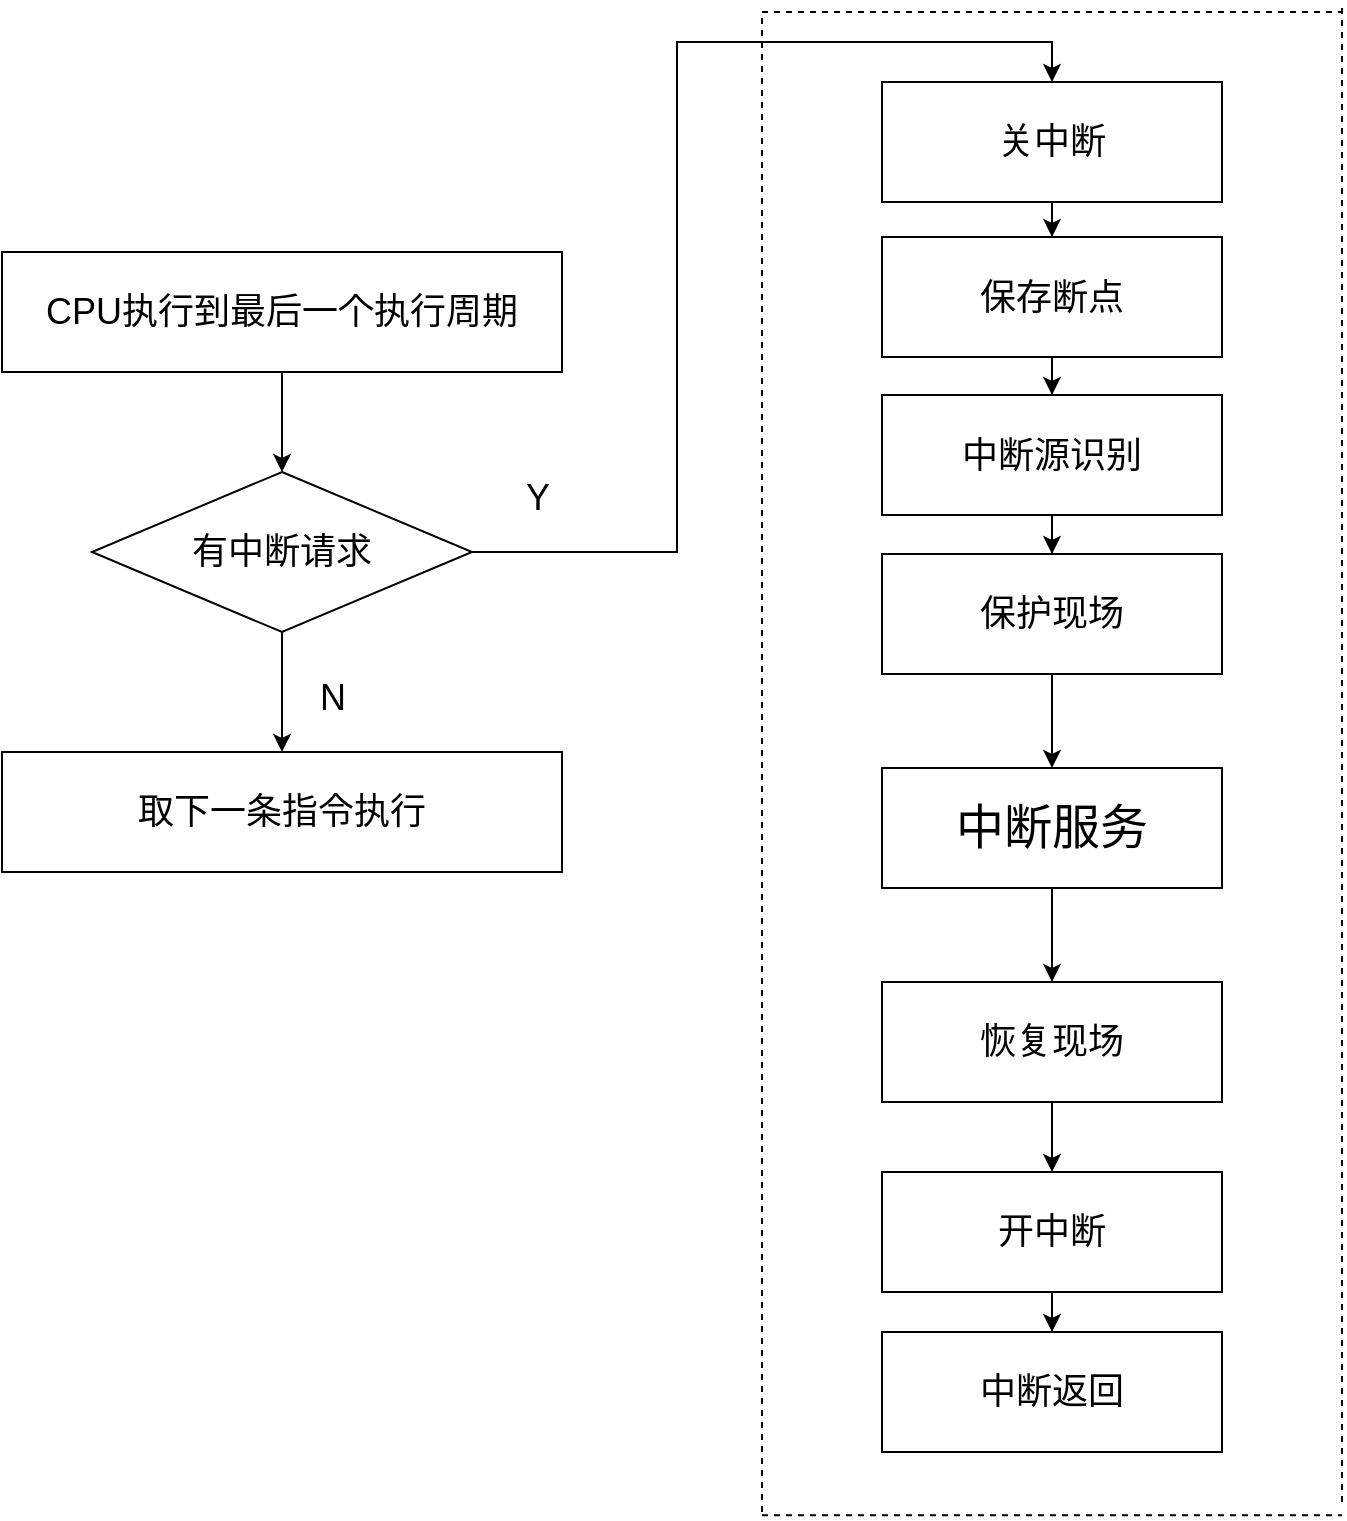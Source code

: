 <mxfile version="11.2.5" type="device" pages="2"><diagram id="91GvUgnocacsFDn3ac3Z" name="单级中断"><mxGraphModel dx="1024" dy="1672" grid="1" gridSize="10" guides="1" tooltips="1" connect="1" arrows="1" fold="1" page="1" pageScale="1" pageWidth="850" pageHeight="1100" math="0" shadow="0"><root><mxCell id="0"/><mxCell id="1" parent="0"/><mxCell id="6U8Vg8d9P46XVZ9IU2PI-4" style="edgeStyle=orthogonalEdgeStyle;rounded=0;orthogonalLoop=1;jettySize=auto;html=1;fontSize=18;" edge="1" parent="1" source="6U8Vg8d9P46XVZ9IU2PI-1"><mxGeometry relative="1" as="geometry"><mxPoint x="190" y="300" as="targetPoint"/></mxGeometry></mxCell><mxCell id="6U8Vg8d9P46XVZ9IU2PI-17" style="edgeStyle=orthogonalEdgeStyle;rounded=0;orthogonalLoop=1;jettySize=auto;html=1;entryX=0.5;entryY=0;entryDx=0;entryDy=0;fontSize=18;" edge="1" parent="1" source="6U8Vg8d9P46XVZ9IU2PI-1" target="6U8Vg8d9P46XVZ9IU2PI-6"><mxGeometry relative="1" as="geometry"/></mxCell><mxCell id="6U8Vg8d9P46XVZ9IU2PI-1" value="有中断请求" style="rhombus;whiteSpace=wrap;html=1;fontSize=18;" vertex="1" parent="1"><mxGeometry x="95" y="160" width="190" height="80" as="geometry"/></mxCell><mxCell id="6U8Vg8d9P46XVZ9IU2PI-3" style="edgeStyle=orthogonalEdgeStyle;rounded=0;orthogonalLoop=1;jettySize=auto;html=1;fontSize=18;" edge="1" parent="1" source="6U8Vg8d9P46XVZ9IU2PI-2" target="6U8Vg8d9P46XVZ9IU2PI-1"><mxGeometry relative="1" as="geometry"/></mxCell><mxCell id="6U8Vg8d9P46XVZ9IU2PI-2" value="CPU执行到最后一个执行周期" style="rounded=0;whiteSpace=wrap;html=1;fontSize=18;" vertex="1" parent="1"><mxGeometry x="50" y="50" width="280" height="60" as="geometry"/></mxCell><mxCell id="6U8Vg8d9P46XVZ9IU2PI-5" value="取下一条指令执行" style="rounded=0;whiteSpace=wrap;html=1;fontSize=18;" vertex="1" parent="1"><mxGeometry x="50" y="300" width="280" height="60" as="geometry"/></mxCell><mxCell id="6U8Vg8d9P46XVZ9IU2PI-18" style="edgeStyle=orthogonalEdgeStyle;rounded=0;orthogonalLoop=1;jettySize=auto;html=1;fontSize=18;" edge="1" parent="1" source="6U8Vg8d9P46XVZ9IU2PI-6" target="6U8Vg8d9P46XVZ9IU2PI-9"><mxGeometry relative="1" as="geometry"/></mxCell><mxCell id="6U8Vg8d9P46XVZ9IU2PI-6" value="关中断" style="rounded=0;whiteSpace=wrap;html=1;fontSize=18;" vertex="1" parent="1"><mxGeometry x="490" y="-35" width="170" height="60" as="geometry"/></mxCell><mxCell id="6U8Vg8d9P46XVZ9IU2PI-7" value="N&lt;br&gt;" style="text;html=1;resizable=0;points=[];autosize=1;align=left;verticalAlign=top;spacingTop=-4;fontSize=18;" vertex="1" parent="1"><mxGeometry x="207" y="260" width="30" height="20" as="geometry"/></mxCell><mxCell id="6U8Vg8d9P46XVZ9IU2PI-8" value="Y" style="text;html=1;resizable=0;points=[];autosize=1;align=left;verticalAlign=top;spacingTop=-4;fontSize=18;" vertex="1" parent="1"><mxGeometry x="310" y="160" width="30" height="20" as="geometry"/></mxCell><mxCell id="6U8Vg8d9P46XVZ9IU2PI-20" style="edgeStyle=orthogonalEdgeStyle;rounded=0;orthogonalLoop=1;jettySize=auto;html=1;entryX=0.5;entryY=0;entryDx=0;entryDy=0;fontSize=18;" edge="1" parent="1" source="6U8Vg8d9P46XVZ9IU2PI-9" target="6U8Vg8d9P46XVZ9IU2PI-10"><mxGeometry relative="1" as="geometry"/></mxCell><mxCell id="6U8Vg8d9P46XVZ9IU2PI-9" value="保存断点" style="rounded=0;whiteSpace=wrap;html=1;fontSize=18;" vertex="1" parent="1"><mxGeometry x="490" y="42.5" width="170" height="60" as="geometry"/></mxCell><mxCell id="6U8Vg8d9P46XVZ9IU2PI-21" style="edgeStyle=orthogonalEdgeStyle;rounded=0;orthogonalLoop=1;jettySize=auto;html=1;entryX=0.5;entryY=0;entryDx=0;entryDy=0;fontSize=18;" edge="1" parent="1" source="6U8Vg8d9P46XVZ9IU2PI-10" target="6U8Vg8d9P46XVZ9IU2PI-16"><mxGeometry relative="1" as="geometry"/></mxCell><mxCell id="6U8Vg8d9P46XVZ9IU2PI-10" value="中断源识别" style="rounded=0;whiteSpace=wrap;html=1;fontSize=18;" vertex="1" parent="1"><mxGeometry x="490" y="121.5" width="170" height="60" as="geometry"/></mxCell><mxCell id="6U8Vg8d9P46XVZ9IU2PI-23" style="edgeStyle=orthogonalEdgeStyle;rounded=0;orthogonalLoop=1;jettySize=auto;html=1;entryX=0.5;entryY=0;entryDx=0;entryDy=0;fontSize=18;" edge="1" parent="1" source="6U8Vg8d9P46XVZ9IU2PI-11" target="6U8Vg8d9P46XVZ9IU2PI-12"><mxGeometry relative="1" as="geometry"/></mxCell><mxCell id="6U8Vg8d9P46XVZ9IU2PI-11" value="&lt;font style=&quot;font-size: 24px&quot;&gt;中断服务&lt;/font&gt;" style="rounded=0;whiteSpace=wrap;html=1;fontSize=18;" vertex="1" parent="1"><mxGeometry x="490" y="308" width="170" height="60" as="geometry"/></mxCell><mxCell id="6U8Vg8d9P46XVZ9IU2PI-24" style="edgeStyle=orthogonalEdgeStyle;rounded=0;orthogonalLoop=1;jettySize=auto;html=1;entryX=0.5;entryY=0;entryDx=0;entryDy=0;fontSize=18;" edge="1" parent="1" source="6U8Vg8d9P46XVZ9IU2PI-12" target="6U8Vg8d9P46XVZ9IU2PI-13"><mxGeometry relative="1" as="geometry"/></mxCell><mxCell id="6U8Vg8d9P46XVZ9IU2PI-12" value="恢复现场" style="rounded=0;whiteSpace=wrap;html=1;fontSize=18;" vertex="1" parent="1"><mxGeometry x="490" y="415" width="170" height="60" as="geometry"/></mxCell><mxCell id="6U8Vg8d9P46XVZ9IU2PI-25" style="edgeStyle=orthogonalEdgeStyle;rounded=0;orthogonalLoop=1;jettySize=auto;html=1;entryX=0.5;entryY=0;entryDx=0;entryDy=0;fontSize=18;" edge="1" parent="1" source="6U8Vg8d9P46XVZ9IU2PI-13" target="6U8Vg8d9P46XVZ9IU2PI-14"><mxGeometry relative="1" as="geometry"/></mxCell><mxCell id="6U8Vg8d9P46XVZ9IU2PI-13" value="开中断" style="rounded=0;whiteSpace=wrap;html=1;fontSize=18;" vertex="1" parent="1"><mxGeometry x="490" y="510" width="170" height="60" as="geometry"/></mxCell><mxCell id="6U8Vg8d9P46XVZ9IU2PI-14" value="中断返回" style="rounded=0;whiteSpace=wrap;html=1;fontSize=18;" vertex="1" parent="1"><mxGeometry x="490" y="590" width="170" height="60" as="geometry"/></mxCell><mxCell id="6U8Vg8d9P46XVZ9IU2PI-22" style="edgeStyle=orthogonalEdgeStyle;rounded=0;orthogonalLoop=1;jettySize=auto;html=1;entryX=0.5;entryY=0;entryDx=0;entryDy=0;fontSize=18;" edge="1" parent="1" source="6U8Vg8d9P46XVZ9IU2PI-16" target="6U8Vg8d9P46XVZ9IU2PI-11"><mxGeometry relative="1" as="geometry"/></mxCell><mxCell id="6U8Vg8d9P46XVZ9IU2PI-16" value="保护现场" style="rounded=0;whiteSpace=wrap;html=1;fontSize=18;" vertex="1" parent="1"><mxGeometry x="490" y="201" width="170" height="60" as="geometry"/></mxCell><mxCell id="6U8Vg8d9P46XVZ9IU2PI-26" value="" style="endArrow=none;dashed=1;html=1;fontSize=18;" edge="1" parent="1"><mxGeometry width="50" height="50" relative="1" as="geometry"><mxPoint x="430" y="680" as="sourcePoint"/><mxPoint x="430" y="-70" as="targetPoint"/></mxGeometry></mxCell><mxCell id="6U8Vg8d9P46XVZ9IU2PI-27" value="" style="endArrow=none;dashed=1;html=1;fontSize=18;" edge="1" parent="1"><mxGeometry width="50" height="50" relative="1" as="geometry"><mxPoint x="720" y="675" as="sourcePoint"/><mxPoint x="720" y="-75" as="targetPoint"/></mxGeometry></mxCell><mxCell id="6U8Vg8d9P46XVZ9IU2PI-28" value="" style="endArrow=none;dashed=1;html=1;fontSize=18;" edge="1" parent="1"><mxGeometry width="50" height="50" relative="1" as="geometry"><mxPoint x="430" y="-70" as="sourcePoint"/><mxPoint x="720" y="-70" as="targetPoint"/></mxGeometry></mxCell><mxCell id="6U8Vg8d9P46XVZ9IU2PI-29" value="" style="endArrow=none;dashed=1;html=1;fontSize=18;" edge="1" parent="1"><mxGeometry width="50" height="50" relative="1" as="geometry"><mxPoint x="430" y="681.6" as="sourcePoint"/><mxPoint x="720" y="681.6" as="targetPoint"/></mxGeometry></mxCell></root></mxGraphModel></diagram><diagram id="SFVVZRnhU4iz6phVPdx_" name="多级中断"><mxGraphModel dx="1024" dy="1672" grid="1" gridSize="10" guides="1" tooltips="1" connect="1" arrows="1" fold="1" page="1" pageScale="1" pageWidth="850" pageHeight="1100" math="0" shadow="0"><root><mxCell id="jLO4fSQ6DJL8IXF7H2VB-0"/><mxCell id="jLO4fSQ6DJL8IXF7H2VB-1" parent="jLO4fSQ6DJL8IXF7H2VB-0"/><mxCell id="jLO4fSQ6DJL8IXF7H2VB-2" style="edgeStyle=orthogonalEdgeStyle;rounded=0;orthogonalLoop=1;jettySize=auto;html=1;fontSize=18;" edge="1" parent="jLO4fSQ6DJL8IXF7H2VB-1" source="jLO4fSQ6DJL8IXF7H2VB-4"><mxGeometry relative="1" as="geometry"><mxPoint x="190" y="300" as="targetPoint"/></mxGeometry></mxCell><mxCell id="jLO4fSQ6DJL8IXF7H2VB-3" style="edgeStyle=orthogonalEdgeStyle;rounded=0;orthogonalLoop=1;jettySize=auto;html=1;entryX=0.5;entryY=0;entryDx=0;entryDy=0;fontSize=18;" edge="1" parent="jLO4fSQ6DJL8IXF7H2VB-1" source="jLO4fSQ6DJL8IXF7H2VB-4" target="jLO4fSQ6DJL8IXF7H2VB-9"><mxGeometry relative="1" as="geometry"/></mxCell><mxCell id="jLO4fSQ6DJL8IXF7H2VB-4" value="有中断请求" style="rhombus;whiteSpace=wrap;html=1;fontSize=18;" vertex="1" parent="jLO4fSQ6DJL8IXF7H2VB-1"><mxGeometry x="95" y="160" width="190" height="80" as="geometry"/></mxCell><mxCell id="jLO4fSQ6DJL8IXF7H2VB-5" style="edgeStyle=orthogonalEdgeStyle;rounded=0;orthogonalLoop=1;jettySize=auto;html=1;fontSize=18;" edge="1" parent="jLO4fSQ6DJL8IXF7H2VB-1" source="jLO4fSQ6DJL8IXF7H2VB-6" target="jLO4fSQ6DJL8IXF7H2VB-4"><mxGeometry relative="1" as="geometry"/></mxCell><mxCell id="jLO4fSQ6DJL8IXF7H2VB-6" value="CPU执行到最后一个执行周期" style="rounded=0;whiteSpace=wrap;html=1;fontSize=18;" vertex="1" parent="jLO4fSQ6DJL8IXF7H2VB-1"><mxGeometry x="50" y="50" width="280" height="60" as="geometry"/></mxCell><mxCell id="jLO4fSQ6DJL8IXF7H2VB-7" value="取下一条指令执行" style="rounded=0;whiteSpace=wrap;html=1;fontSize=18;" vertex="1" parent="jLO4fSQ6DJL8IXF7H2VB-1"><mxGeometry x="50" y="300" width="280" height="60" as="geometry"/></mxCell><mxCell id="jLO4fSQ6DJL8IXF7H2VB-8" style="edgeStyle=orthogonalEdgeStyle;rounded=0;orthogonalLoop=1;jettySize=auto;html=1;fontSize=18;" edge="1" parent="jLO4fSQ6DJL8IXF7H2VB-1" source="jLO4fSQ6DJL8IXF7H2VB-9" target="jLO4fSQ6DJL8IXF7H2VB-13"><mxGeometry relative="1" as="geometry"/></mxCell><mxCell id="jLO4fSQ6DJL8IXF7H2VB-9" value="关中断" style="rounded=0;whiteSpace=wrap;html=1;fontSize=18;" vertex="1" parent="jLO4fSQ6DJL8IXF7H2VB-1"><mxGeometry x="490" y="-35" width="170" height="60" as="geometry"/></mxCell><mxCell id="jLO4fSQ6DJL8IXF7H2VB-10" value="N&lt;br&gt;" style="text;html=1;resizable=0;points=[];autosize=1;align=left;verticalAlign=top;spacingTop=-4;fontSize=18;" vertex="1" parent="jLO4fSQ6DJL8IXF7H2VB-1"><mxGeometry x="207" y="260" width="30" height="20" as="geometry"/></mxCell><mxCell id="jLO4fSQ6DJL8IXF7H2VB-11" value="Y" style="text;html=1;resizable=0;points=[];autosize=1;align=left;verticalAlign=top;spacingTop=-4;fontSize=18;" vertex="1" parent="jLO4fSQ6DJL8IXF7H2VB-1"><mxGeometry x="310" y="160" width="30" height="20" as="geometry"/></mxCell><mxCell id="jLO4fSQ6DJL8IXF7H2VB-12" style="edgeStyle=orthogonalEdgeStyle;rounded=0;orthogonalLoop=1;jettySize=auto;html=1;entryX=0.5;entryY=0;entryDx=0;entryDy=0;fontSize=18;" edge="1" parent="jLO4fSQ6DJL8IXF7H2VB-1" source="jLO4fSQ6DJL8IXF7H2VB-13" target="jLO4fSQ6DJL8IXF7H2VB-15"><mxGeometry relative="1" as="geometry"/></mxCell><mxCell id="jLO4fSQ6DJL8IXF7H2VB-13" value="保存断点" style="rounded=0;whiteSpace=wrap;html=1;fontSize=18;" vertex="1" parent="jLO4fSQ6DJL8IXF7H2VB-1"><mxGeometry x="490" y="42.5" width="170" height="60" as="geometry"/></mxCell><mxCell id="jLO4fSQ6DJL8IXF7H2VB-14" style="edgeStyle=orthogonalEdgeStyle;rounded=0;orthogonalLoop=1;jettySize=auto;html=1;entryX=0.5;entryY=0;entryDx=0;entryDy=0;fontSize=18;" edge="1" parent="jLO4fSQ6DJL8IXF7H2VB-1" source="jLO4fSQ6DJL8IXF7H2VB-15" target="jLO4fSQ6DJL8IXF7H2VB-24"><mxGeometry relative="1" as="geometry"/></mxCell><mxCell id="jLO4fSQ6DJL8IXF7H2VB-15" value="中断源识别" style="rounded=0;whiteSpace=wrap;html=1;fontSize=18;" vertex="1" parent="jLO4fSQ6DJL8IXF7H2VB-1"><mxGeometry x="490" y="131.5" width="170" height="60" as="geometry"/></mxCell><mxCell id="jLO4fSQ6DJL8IXF7H2VB-36" style="edgeStyle=orthogonalEdgeStyle;rounded=0;orthogonalLoop=1;jettySize=auto;html=1;entryX=0.5;entryY=0;entryDx=0;entryDy=0;fontSize=18;" edge="1" parent="jLO4fSQ6DJL8IXF7H2VB-1" source="jLO4fSQ6DJL8IXF7H2VB-17" target="jLO4fSQ6DJL8IXF7H2VB-19"><mxGeometry relative="1" as="geometry"/></mxCell><mxCell id="jLO4fSQ6DJL8IXF7H2VB-17" value="&lt;font style=&quot;font-size: 24px&quot;&gt;中断服务&lt;/font&gt;" style="rounded=0;whiteSpace=wrap;html=1;fontSize=18;" vertex="1" parent="jLO4fSQ6DJL8IXF7H2VB-1"><mxGeometry x="490" y="390" width="170" height="60" as="geometry"/></mxCell><mxCell id="jLO4fSQ6DJL8IXF7H2VB-18" style="edgeStyle=orthogonalEdgeStyle;rounded=0;orthogonalLoop=1;jettySize=auto;html=1;entryX=0.5;entryY=0;entryDx=0;entryDy=0;fontSize=18;" edge="1" parent="jLO4fSQ6DJL8IXF7H2VB-1" source="jLO4fSQ6DJL8IXF7H2VB-19" target="jLO4fSQ6DJL8IXF7H2VB-21"><mxGeometry relative="1" as="geometry"/></mxCell><mxCell id="jLO4fSQ6DJL8IXF7H2VB-19" value="&lt;font color=&quot;#ff0000&quot;&gt;关中断&lt;/font&gt;" style="rounded=0;whiteSpace=wrap;html=1;fontSize=18;" vertex="1" parent="jLO4fSQ6DJL8IXF7H2VB-1"><mxGeometry x="490" y="490" width="170" height="60" as="geometry"/></mxCell><mxCell id="jLO4fSQ6DJL8IXF7H2VB-34" style="edgeStyle=orthogonalEdgeStyle;rounded=0;orthogonalLoop=1;jettySize=auto;html=1;entryX=0.5;entryY=0;entryDx=0;entryDy=0;fontSize=18;" edge="1" parent="jLO4fSQ6DJL8IXF7H2VB-1" source="jLO4fSQ6DJL8IXF7H2VB-21" target="jLO4fSQ6DJL8IXF7H2VB-33"><mxGeometry relative="1" as="geometry"/></mxCell><mxCell id="jLO4fSQ6DJL8IXF7H2VB-21" value="恢复现场和&lt;font color=&quot;#ff0000&quot;&gt;屏蔽字&lt;/font&gt;" style="rounded=0;whiteSpace=wrap;html=1;fontSize=18;" vertex="1" parent="jLO4fSQ6DJL8IXF7H2VB-1"><mxGeometry x="490" y="585" width="170" height="60" as="geometry"/></mxCell><mxCell id="jLO4fSQ6DJL8IXF7H2VB-22" value="中断返回" style="rounded=0;whiteSpace=wrap;html=1;fontSize=18;" vertex="1" parent="jLO4fSQ6DJL8IXF7H2VB-1"><mxGeometry x="490" y="765" width="170" height="60" as="geometry"/></mxCell><mxCell id="jLO4fSQ6DJL8IXF7H2VB-31" style="edgeStyle=orthogonalEdgeStyle;rounded=0;orthogonalLoop=1;jettySize=auto;html=1;fontSize=18;" edge="1" parent="jLO4fSQ6DJL8IXF7H2VB-1" source="jLO4fSQ6DJL8IXF7H2VB-24" target="jLO4fSQ6DJL8IXF7H2VB-30"><mxGeometry relative="1" as="geometry"/></mxCell><mxCell id="jLO4fSQ6DJL8IXF7H2VB-24" value="保护现场和&lt;font color=&quot;#ff0000&quot;&gt;屏蔽字&lt;/font&gt;" style="rounded=0;whiteSpace=wrap;html=1;fontSize=18;" vertex="1" parent="jLO4fSQ6DJL8IXF7H2VB-1"><mxGeometry x="490" y="220" width="170" height="60" as="geometry"/></mxCell><mxCell id="jLO4fSQ6DJL8IXF7H2VB-25" value="" style="endArrow=none;dashed=1;html=1;fontSize=18;" edge="1" parent="jLO4fSQ6DJL8IXF7H2VB-1"><mxGeometry width="50" height="50" relative="1" as="geometry"><mxPoint x="430" y="880" as="sourcePoint"/><mxPoint x="430" y="-70" as="targetPoint"/></mxGeometry></mxCell><mxCell id="jLO4fSQ6DJL8IXF7H2VB-26" value="" style="endArrow=none;dashed=1;html=1;fontSize=18;" edge="1" parent="jLO4fSQ6DJL8IXF7H2VB-1"><mxGeometry width="50" height="50" relative="1" as="geometry"><mxPoint x="720" y="880" as="sourcePoint"/><mxPoint x="720" y="-75" as="targetPoint"/></mxGeometry></mxCell><mxCell id="jLO4fSQ6DJL8IXF7H2VB-27" value="" style="endArrow=none;dashed=1;html=1;fontSize=18;" edge="1" parent="jLO4fSQ6DJL8IXF7H2VB-1"><mxGeometry width="50" height="50" relative="1" as="geometry"><mxPoint x="430" y="-70" as="sourcePoint"/><mxPoint x="720" y="-70" as="targetPoint"/></mxGeometry></mxCell><mxCell id="jLO4fSQ6DJL8IXF7H2VB-28" value="" style="endArrow=none;dashed=1;html=1;fontSize=18;" edge="1" parent="jLO4fSQ6DJL8IXF7H2VB-1"><mxGeometry width="50" height="50" relative="1" as="geometry"><mxPoint x="430" y="880.1" as="sourcePoint"/><mxPoint x="720" y="880.1" as="targetPoint"/></mxGeometry></mxCell><mxCell id="jLO4fSQ6DJL8IXF7H2VB-32" style="edgeStyle=orthogonalEdgeStyle;rounded=0;orthogonalLoop=1;jettySize=auto;html=1;entryX=0.5;entryY=0;entryDx=0;entryDy=0;fontSize=18;" edge="1" parent="jLO4fSQ6DJL8IXF7H2VB-1" source="jLO4fSQ6DJL8IXF7H2VB-30" target="jLO4fSQ6DJL8IXF7H2VB-17"><mxGeometry relative="1" as="geometry"/></mxCell><mxCell id="jLO4fSQ6DJL8IXF7H2VB-30" value="&lt;font color=&quot;#ff0000&quot;&gt;开中断&lt;/font&gt;" style="rounded=0;whiteSpace=wrap;html=1;fontSize=18;" vertex="1" parent="jLO4fSQ6DJL8IXF7H2VB-1"><mxGeometry x="490" y="300" width="170" height="60" as="geometry"/></mxCell><mxCell id="jLO4fSQ6DJL8IXF7H2VB-35" style="edgeStyle=orthogonalEdgeStyle;rounded=0;orthogonalLoop=1;jettySize=auto;html=1;entryX=0.5;entryY=0;entryDx=0;entryDy=0;fontSize=18;" edge="1" parent="jLO4fSQ6DJL8IXF7H2VB-1" source="jLO4fSQ6DJL8IXF7H2VB-33" target="jLO4fSQ6DJL8IXF7H2VB-22"><mxGeometry relative="1" as="geometry"/></mxCell><mxCell id="jLO4fSQ6DJL8IXF7H2VB-33" value="&lt;font color=&quot;#ff0000&quot;&gt;开中断&lt;/font&gt;" style="rounded=0;whiteSpace=wrap;html=1;fontSize=18;" vertex="1" parent="jLO4fSQ6DJL8IXF7H2VB-1"><mxGeometry x="490" y="675" width="170" height="60" as="geometry"/></mxCell></root></mxGraphModel></diagram></mxfile>